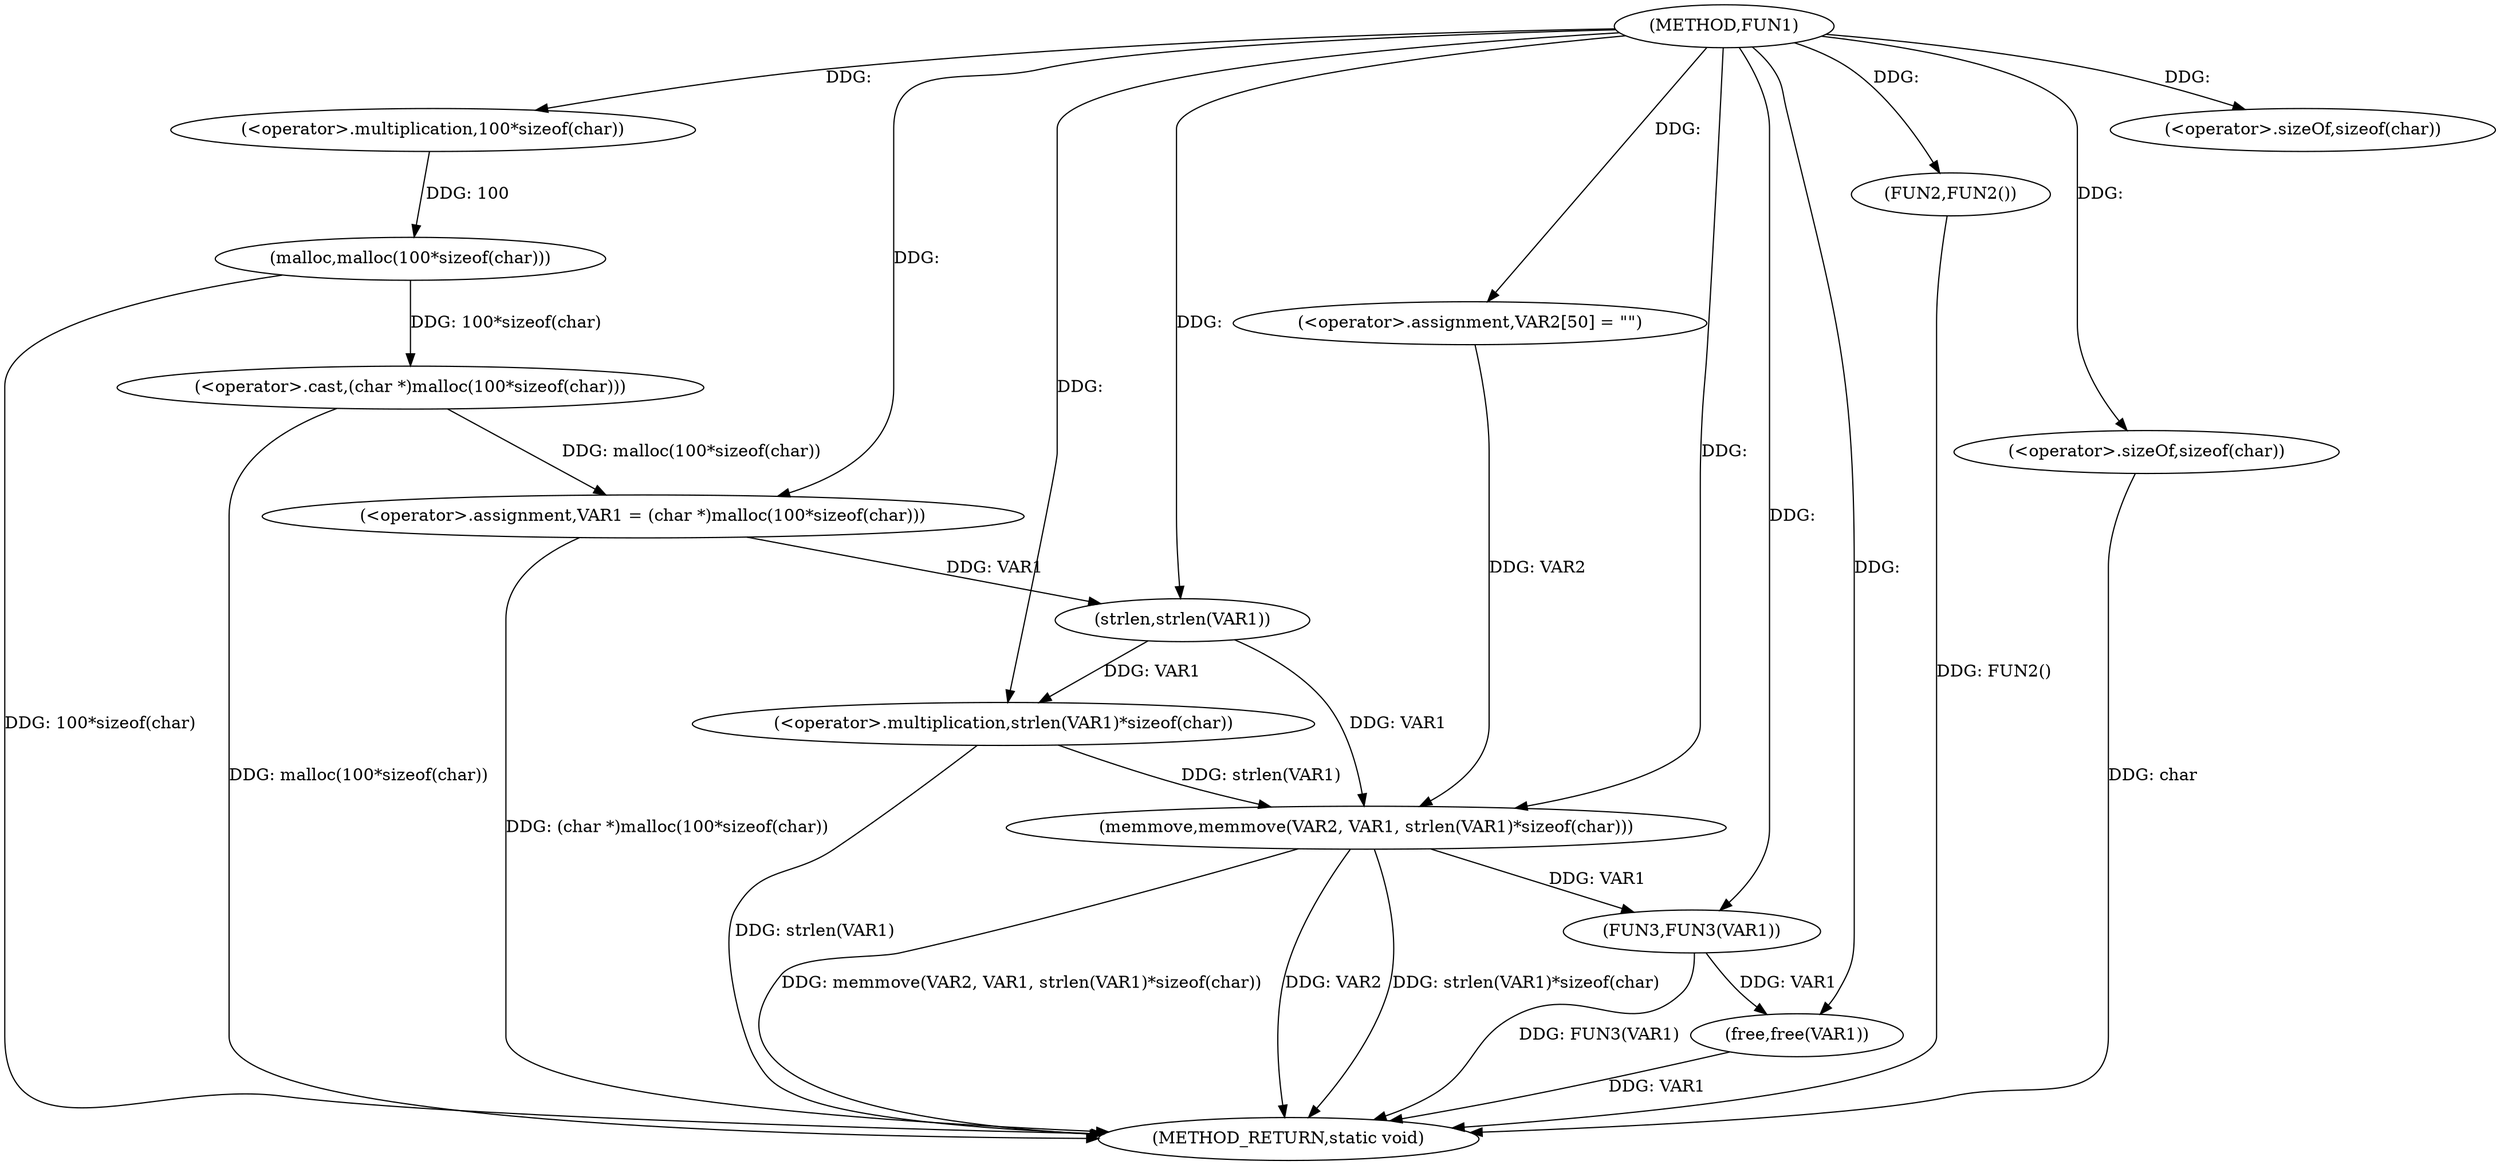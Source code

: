 digraph FUN1 {  
"1000100" [label = "(METHOD,FUN1)" ]
"1000134" [label = "(METHOD_RETURN,static void)" ]
"1000103" [label = "(<operator>.assignment,VAR1 = (char *)malloc(100*sizeof(char)))" ]
"1000105" [label = "(<operator>.cast,(char *)malloc(100*sizeof(char)))" ]
"1000107" [label = "(malloc,malloc(100*sizeof(char)))" ]
"1000108" [label = "(<operator>.multiplication,100*sizeof(char))" ]
"1000110" [label = "(<operator>.sizeOf,sizeof(char))" ]
"1000113" [label = "(FUN2,FUN2())" ]
"1000119" [label = "(<operator>.assignment,VAR2[50] = \"\")" ]
"1000122" [label = "(memmove,memmove(VAR2, VAR1, strlen(VAR1)*sizeof(char)))" ]
"1000125" [label = "(<operator>.multiplication,strlen(VAR1)*sizeof(char))" ]
"1000126" [label = "(strlen,strlen(VAR1))" ]
"1000128" [label = "(<operator>.sizeOf,sizeof(char))" ]
"1000130" [label = "(FUN3,FUN3(VAR1))" ]
"1000132" [label = "(free,free(VAR1))" ]
  "1000122" -> "1000134"  [ label = "DDG: strlen(VAR1)*sizeof(char)"] 
  "1000107" -> "1000134"  [ label = "DDG: 100*sizeof(char)"] 
  "1000105" -> "1000134"  [ label = "DDG: malloc(100*sizeof(char))"] 
  "1000103" -> "1000134"  [ label = "DDG: (char *)malloc(100*sizeof(char))"] 
  "1000132" -> "1000134"  [ label = "DDG: VAR1"] 
  "1000113" -> "1000134"  [ label = "DDG: FUN2()"] 
  "1000122" -> "1000134"  [ label = "DDG: memmove(VAR2, VAR1, strlen(VAR1)*sizeof(char))"] 
  "1000130" -> "1000134"  [ label = "DDG: FUN3(VAR1)"] 
  "1000125" -> "1000134"  [ label = "DDG: strlen(VAR1)"] 
  "1000122" -> "1000134"  [ label = "DDG: VAR2"] 
  "1000128" -> "1000134"  [ label = "DDG: char"] 
  "1000105" -> "1000103"  [ label = "DDG: malloc(100*sizeof(char))"] 
  "1000100" -> "1000103"  [ label = "DDG: "] 
  "1000107" -> "1000105"  [ label = "DDG: 100*sizeof(char)"] 
  "1000108" -> "1000107"  [ label = "DDG: 100"] 
  "1000100" -> "1000108"  [ label = "DDG: "] 
  "1000100" -> "1000110"  [ label = "DDG: "] 
  "1000100" -> "1000113"  [ label = "DDG: "] 
  "1000100" -> "1000119"  [ label = "DDG: "] 
  "1000119" -> "1000122"  [ label = "DDG: VAR2"] 
  "1000100" -> "1000122"  [ label = "DDG: "] 
  "1000126" -> "1000122"  [ label = "DDG: VAR1"] 
  "1000125" -> "1000122"  [ label = "DDG: strlen(VAR1)"] 
  "1000126" -> "1000125"  [ label = "DDG: VAR1"] 
  "1000103" -> "1000126"  [ label = "DDG: VAR1"] 
  "1000100" -> "1000126"  [ label = "DDG: "] 
  "1000100" -> "1000125"  [ label = "DDG: "] 
  "1000100" -> "1000128"  [ label = "DDG: "] 
  "1000122" -> "1000130"  [ label = "DDG: VAR1"] 
  "1000100" -> "1000130"  [ label = "DDG: "] 
  "1000130" -> "1000132"  [ label = "DDG: VAR1"] 
  "1000100" -> "1000132"  [ label = "DDG: "] 
}
